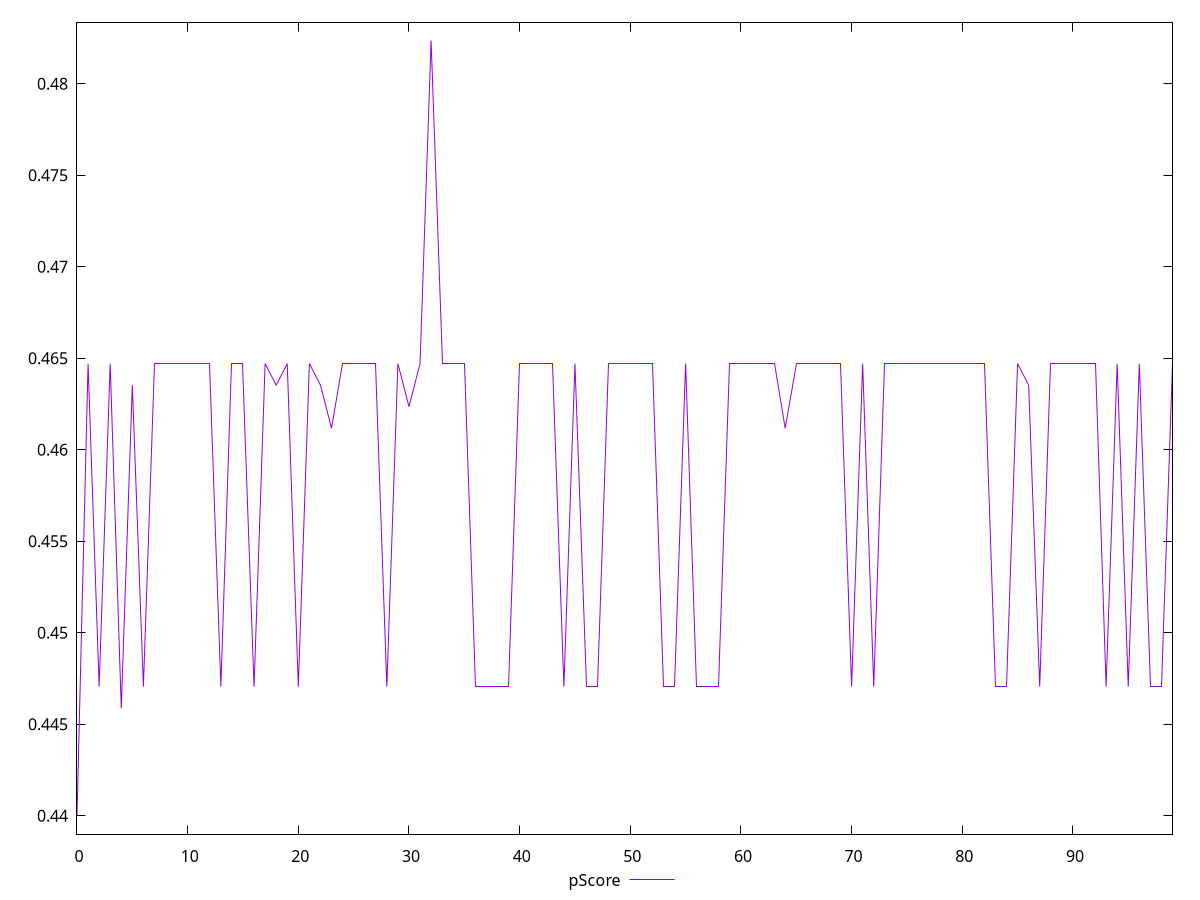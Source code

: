 reset

$pScore <<EOF
0 0.44
1 0.4647058823529412
2 0.4470588235294118
3 0.4647058823529412
4 0.44588235294117645
5 0.46352941176470586
6 0.4470588235294118
7 0.4647058823529412
8 0.4647058823529412
9 0.4647058823529412
10 0.4647058823529412
11 0.4647058823529412
12 0.4647058823529412
13 0.4470588235294118
14 0.4647058823529412
15 0.4647058823529412
16 0.4470588235294118
17 0.4647058823529412
18 0.46352941176470586
19 0.4647058823529412
20 0.4470588235294118
21 0.4647058823529412
22 0.46352941176470586
23 0.4611764705882353
24 0.4647058823529412
25 0.4647058823529412
26 0.4647058823529412
27 0.4647058823529412
28 0.4470588235294118
29 0.4647058823529412
30 0.4623529411764706
31 0.4647058823529412
32 0.4823529411764706
33 0.4647058823529412
34 0.4647058823529412
35 0.4647058823529412
36 0.4470588235294118
37 0.4470588235294118
38 0.4470588235294118
39 0.4470588235294118
40 0.4647058823529412
41 0.4647058823529412
42 0.4647058823529412
43 0.4647058823529412
44 0.4470588235294118
45 0.4647058823529412
46 0.4470588235294118
47 0.4470588235294118
48 0.4647058823529412
49 0.4647058823529412
50 0.4647058823529412
51 0.4647058823529412
52 0.4647058823529412
53 0.4470588235294118
54 0.4470588235294118
55 0.4647058823529412
56 0.4470588235294118
57 0.4470588235294118
58 0.4470588235294118
59 0.4647058823529412
60 0.4647058823529412
61 0.4647058823529412
62 0.4647058823529412
63 0.4647058823529412
64 0.4611764705882353
65 0.4647058823529412
66 0.4647058823529412
67 0.4647058823529412
68 0.4647058823529412
69 0.4647058823529412
70 0.4470588235294118
71 0.4647058823529412
72 0.4470588235294118
73 0.4647058823529412
74 0.4647058823529412
75 0.4647058823529412
76 0.4647058823529412
77 0.4647058823529412
78 0.4647058823529412
79 0.4647058823529412
80 0.4647058823529412
81 0.4647058823529412
82 0.4647058823529412
83 0.4470588235294118
84 0.4470588235294118
85 0.4647058823529412
86 0.46352941176470586
87 0.4470588235294118
88 0.4647058823529412
89 0.4647058823529412
90 0.4647058823529412
91 0.4647058823529412
92 0.4647058823529412
93 0.4470588235294118
94 0.4647058823529412
95 0.4470588235294118
96 0.4647058823529412
97 0.4470588235294118
98 0.4470588235294118
99 0.4647058823529412
EOF

set key outside below
set xrange [0:99]
set yrange [0.439:0.4833529411764706]
set trange [0.439:0.4833529411764706]
set terminal svg size 640, 500 enhanced background rgb 'white'
set output "report_00017_2021-02-10T15-08-03.406Z/unused-javascript/samples/pages+cached+noadtech+nomedia+nocss/pScore/values.svg"

plot $pScore title "pScore" with line

reset
